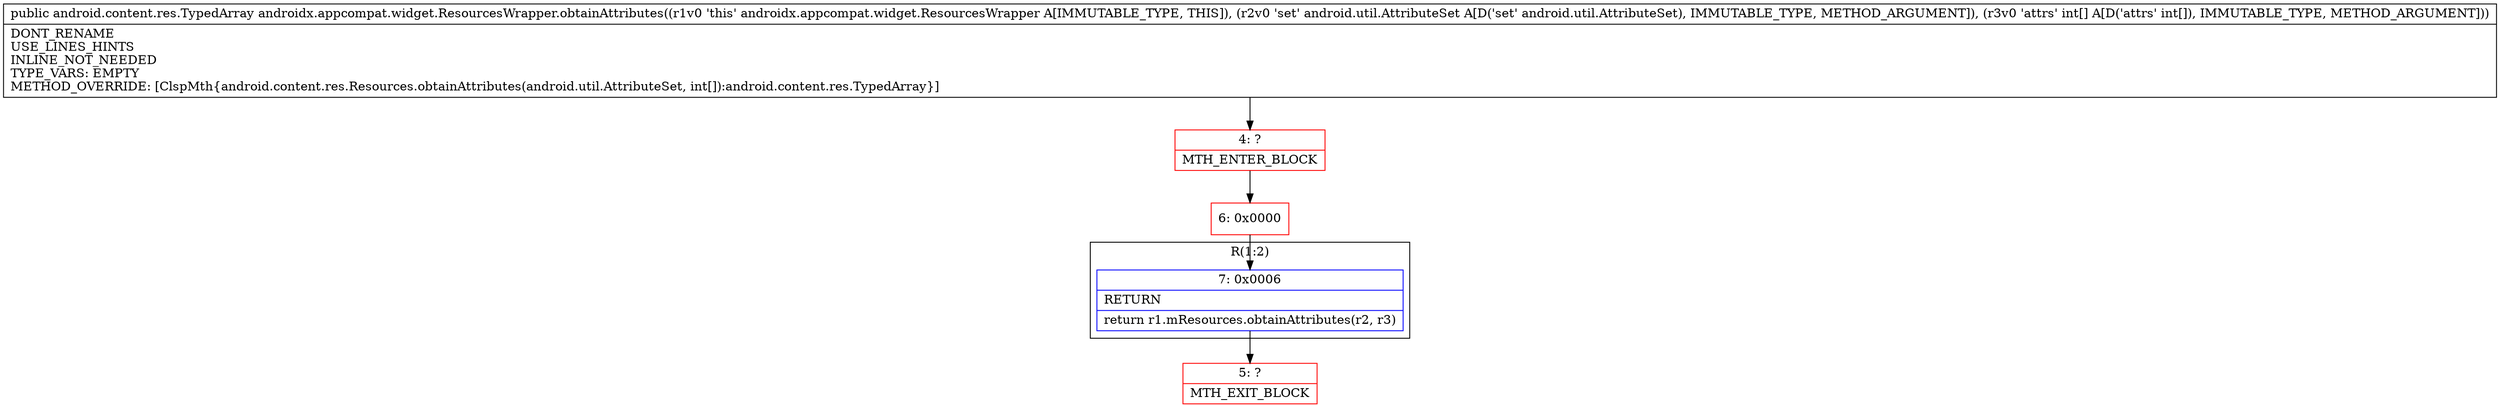 digraph "CFG forandroidx.appcompat.widget.ResourcesWrapper.obtainAttributes(Landroid\/util\/AttributeSet;[I)Landroid\/content\/res\/TypedArray;" {
subgraph cluster_Region_1427588145 {
label = "R(1:2)";
node [shape=record,color=blue];
Node_7 [shape=record,label="{7\:\ 0x0006|RETURN\l|return r1.mResources.obtainAttributes(r2, r3)\l}"];
}
Node_4 [shape=record,color=red,label="{4\:\ ?|MTH_ENTER_BLOCK\l}"];
Node_6 [shape=record,color=red,label="{6\:\ 0x0000}"];
Node_5 [shape=record,color=red,label="{5\:\ ?|MTH_EXIT_BLOCK\l}"];
MethodNode[shape=record,label="{public android.content.res.TypedArray androidx.appcompat.widget.ResourcesWrapper.obtainAttributes((r1v0 'this' androidx.appcompat.widget.ResourcesWrapper A[IMMUTABLE_TYPE, THIS]), (r2v0 'set' android.util.AttributeSet A[D('set' android.util.AttributeSet), IMMUTABLE_TYPE, METHOD_ARGUMENT]), (r3v0 'attrs' int[] A[D('attrs' int[]), IMMUTABLE_TYPE, METHOD_ARGUMENT]))  | DONT_RENAME\lUSE_LINES_HINTS\lINLINE_NOT_NEEDED\lTYPE_VARS: EMPTY\lMETHOD_OVERRIDE: [ClspMth\{android.content.res.Resources.obtainAttributes(android.util.AttributeSet, int[]):android.content.res.TypedArray\}]\l}"];
MethodNode -> Node_4;Node_7 -> Node_5;
Node_4 -> Node_6;
Node_6 -> Node_7;
}

